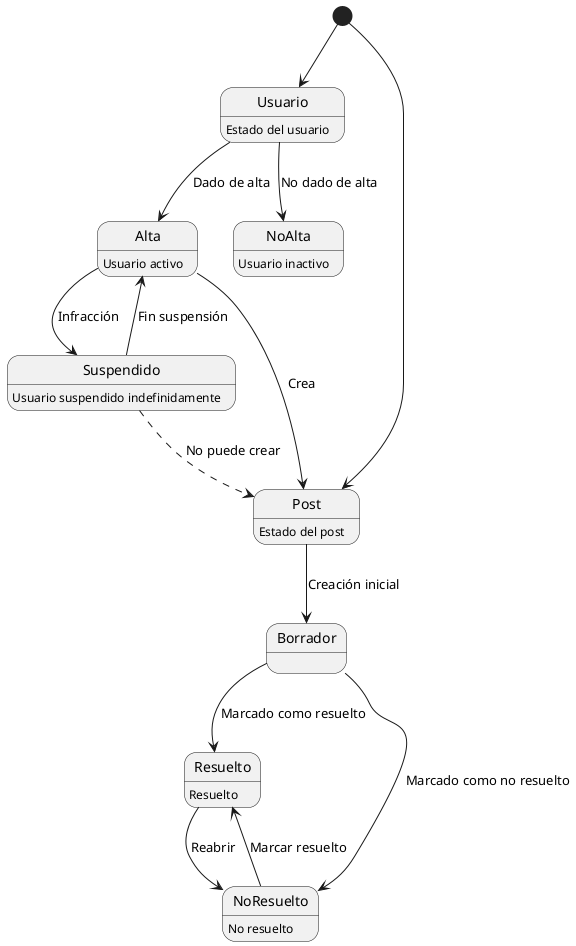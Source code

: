 @startuml
[*] --> Usuario
Usuario : Estado del usuario
Usuario --> Alta : Dado de alta
Usuario --> NoAlta : No dado de alta
Alta : Usuario activo
NoAlta : Usuario inactivo
Alta --> Suspendido : Infracción
Suspendido --> Alta : Fin suspensión
Suspendido : Usuario suspendido indefinidamente

[*] --> Post
Alta --> Post: Crea
Suspendido -[dashed]-> Post: No puede crear
Post : Estado del post
Post --> Borrador : Creación inicial
Borrador --> Resuelto : Marcado como resuelto
Borrador --> NoResuelto : Marcado como no resuelto
Resuelto : Resuelto
NoResuelto : No resuelto
NoResuelto --> Resuelto : Marcar resuelto
Resuelto --> NoResuelto : Reabrir
@enduml
